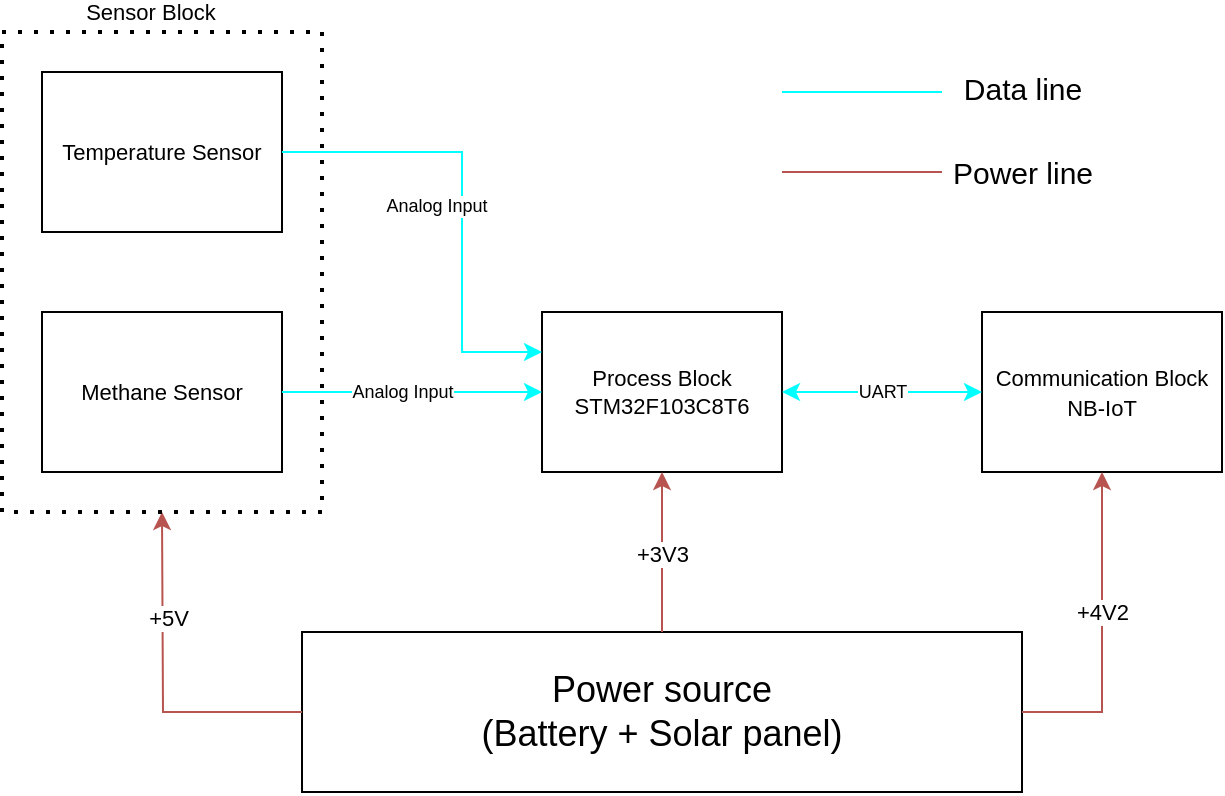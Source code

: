 <mxfile version="24.2.0" type="github">
  <diagram name="Trang-1" id="wszEbrUYoofNr2Puhn1D">
    <mxGraphModel dx="1042" dy="582" grid="1" gridSize="10" guides="1" tooltips="1" connect="1" arrows="1" fold="1" page="1" pageScale="1" pageWidth="827" pageHeight="1169" math="0" shadow="0">
      <root>
        <mxCell id="0" />
        <mxCell id="1" parent="0" />
        <mxCell id="eQCYtkuC7nbkRMiBcqjl-1" value="&lt;font style=&quot;font-size: 18px;&quot;&gt;Power source&lt;/font&gt;&lt;div&gt;&lt;font style=&quot;font-size: 18px;&quot;&gt;(Battery + Solar panel)&lt;/font&gt;&lt;/div&gt;" style="rounded=0;whiteSpace=wrap;html=1;" parent="1" vertex="1">
          <mxGeometry x="200" y="440" width="360" height="80" as="geometry" />
        </mxCell>
        <mxCell id="eQCYtkuC7nbkRMiBcqjl-5" value="" style="edgeStyle=orthogonalEdgeStyle;rounded=0;orthogonalLoop=1;jettySize=auto;html=1;exitX=0;exitY=0.5;exitDx=0;exitDy=0;fillColor=#f8cecc;gradientColor=#ea6b66;strokeColor=#b85450;" parent="1" source="eQCYtkuC7nbkRMiBcqjl-1" edge="1">
          <mxGeometry relative="1" as="geometry">
            <Array as="points" />
            <mxPoint x="99.5" y="480" as="sourcePoint" />
            <mxPoint x="130" y="380" as="targetPoint" />
          </mxGeometry>
        </mxCell>
        <mxCell id="pGBGi0vny768YRediHE3-17" value="+5V" style="edgeLabel;html=1;align=center;verticalAlign=middle;resizable=0;points=[];" parent="eQCYtkuC7nbkRMiBcqjl-5" vertex="1" connectable="0">
          <mxGeometry x="0.379" y="-2" relative="1" as="geometry">
            <mxPoint as="offset" />
          </mxGeometry>
        </mxCell>
        <mxCell id="eQCYtkuC7nbkRMiBcqjl-4" value="&lt;font style=&quot;font-size: 11px;&quot;&gt;Methane Sensor&lt;/font&gt;" style="whiteSpace=wrap;html=1;rounded=0;fontSize=11;" parent="1" vertex="1">
          <mxGeometry x="70" y="280" width="120" height="80" as="geometry" />
        </mxCell>
        <mxCell id="eQCYtkuC7nbkRMiBcqjl-6" value="&lt;span style=&quot;font-size: 11px;&quot;&gt;Process Block&lt;br style=&quot;font-size: 11px;&quot;&gt;STM32F103C8T6&lt;br style=&quot;font-size: 11px;&quot;&gt;&lt;/span&gt;" style="whiteSpace=wrap;html=1;rounded=0;fontSize=11;" parent="1" vertex="1">
          <mxGeometry x="320" y="280" width="120" height="80" as="geometry" />
        </mxCell>
        <mxCell id="eQCYtkuC7nbkRMiBcqjl-8" value="&lt;font style=&quot;font-size: 11px;&quot;&gt;Communication Block&lt;br&gt;NB-IoT&lt;br&gt;&lt;/font&gt;" style="whiteSpace=wrap;html=1;rounded=0;" parent="1" vertex="1">
          <mxGeometry x="540" y="280" width="120" height="80" as="geometry" />
        </mxCell>
        <mxCell id="zZHvQ5DF7Thb-Ciblgxm-5" value="" style="edgeStyle=orthogonalEdgeStyle;rounded=0;orthogonalLoop=1;jettySize=auto;html=1;entryX=0.5;entryY=1;entryDx=0;entryDy=0;exitX=1;exitY=0.5;exitDx=0;exitDy=0;fillColor=#f8cecc;gradientColor=#ea6b66;strokeColor=#b85450;" parent="1" source="eQCYtkuC7nbkRMiBcqjl-1" target="eQCYtkuC7nbkRMiBcqjl-8" edge="1">
          <mxGeometry relative="1" as="geometry">
            <Array as="points" />
            <mxPoint x="210" y="490" as="sourcePoint" />
            <mxPoint x="150" y="370" as="targetPoint" />
          </mxGeometry>
        </mxCell>
        <mxCell id="HHp14SFNo4yfRmHItonF-1" value="+4V2" style="edgeLabel;html=1;align=center;verticalAlign=middle;resizable=0;points=[];" vertex="1" connectable="0" parent="zZHvQ5DF7Thb-Ciblgxm-5">
          <mxGeometry x="0.352" y="-4" relative="1" as="geometry">
            <mxPoint x="-4" y="18" as="offset" />
          </mxGeometry>
        </mxCell>
        <mxCell id="zZHvQ5DF7Thb-Ciblgxm-6" value="" style="edgeStyle=orthogonalEdgeStyle;rounded=0;orthogonalLoop=1;jettySize=auto;html=1;entryX=0.5;entryY=1;entryDx=0;entryDy=0;exitX=0.5;exitY=0;exitDx=0;exitDy=0;fillColor=#f8cecc;gradientColor=#ea6b66;strokeColor=#b85450;" parent="1" source="eQCYtkuC7nbkRMiBcqjl-1" target="eQCYtkuC7nbkRMiBcqjl-6" edge="1">
          <mxGeometry relative="1" as="geometry">
            <Array as="points" />
            <mxPoint x="630" y="491" as="sourcePoint" />
            <mxPoint x="630" y="370" as="targetPoint" />
          </mxGeometry>
        </mxCell>
        <mxCell id="pGBGi0vny768YRediHE3-16" value="+3V3" style="edgeLabel;html=1;align=center;verticalAlign=middle;resizable=0;points=[];" parent="zZHvQ5DF7Thb-Ciblgxm-6" vertex="1" connectable="0">
          <mxGeometry x="0.19" y="1" relative="1" as="geometry">
            <mxPoint x="1" y="8" as="offset" />
          </mxGeometry>
        </mxCell>
        <mxCell id="zZHvQ5DF7Thb-Ciblgxm-7" value="" style="endArrow=classic;html=1;rounded=0;exitX=1;exitY=0.5;exitDx=0;exitDy=0;entryX=0;entryY=0.5;entryDx=0;entryDy=0;fillColor=#dae8fc;gradientColor=#7ea6e0;strokeColor=#00FFFF;" parent="1" source="eQCYtkuC7nbkRMiBcqjl-4" target="eQCYtkuC7nbkRMiBcqjl-6" edge="1">
          <mxGeometry width="50" height="50" relative="1" as="geometry">
            <mxPoint x="390" y="310" as="sourcePoint" />
            <mxPoint x="440" y="260" as="targetPoint" />
          </mxGeometry>
        </mxCell>
        <mxCell id="zZHvQ5DF7Thb-Ciblgxm-8" value="&lt;font style=&quot;font-size: 9px;&quot;&gt;Analog Input&lt;/font&gt;" style="edgeLabel;html=1;align=center;verticalAlign=middle;resizable=0;points=[];fontColor=#000000;fontSize=9;" parent="zZHvQ5DF7Thb-Ciblgxm-7" vertex="1" connectable="0">
          <mxGeometry x="-0.304" y="3" relative="1" as="geometry">
            <mxPoint x="15" y="3" as="offset" />
          </mxGeometry>
        </mxCell>
        <mxCell id="zZHvQ5DF7Thb-Ciblgxm-12" value="" style="endArrow=classic;startArrow=classic;html=1;rounded=0;entryX=0;entryY=0.5;entryDx=0;entryDy=0;exitX=1;exitY=0.5;exitDx=0;exitDy=0;strokeColor=#00FFFF;" parent="1" source="eQCYtkuC7nbkRMiBcqjl-6" target="eQCYtkuC7nbkRMiBcqjl-8" edge="1">
          <mxGeometry width="50" height="50" relative="1" as="geometry">
            <mxPoint x="390" y="300" as="sourcePoint" />
            <mxPoint x="440" y="250" as="targetPoint" />
          </mxGeometry>
        </mxCell>
        <mxCell id="zZHvQ5DF7Thb-Ciblgxm-13" value="UART" style="edgeLabel;html=1;align=center;verticalAlign=middle;resizable=0;points=[];fontSize=9;fontColor=#000000;" parent="zZHvQ5DF7Thb-Ciblgxm-12" vertex="1" connectable="0">
          <mxGeometry x="0.076" y="-1" relative="1" as="geometry">
            <mxPoint x="-4" y="-1" as="offset" />
          </mxGeometry>
        </mxCell>
        <mxCell id="zZHvQ5DF7Thb-Ciblgxm-15" value="" style="endArrow=none;html=1;rounded=0;strokeColor=#00FFFF;" parent="1" edge="1">
          <mxGeometry width="50" height="50" relative="1" as="geometry">
            <mxPoint x="440" y="170" as="sourcePoint" />
            <mxPoint x="520" y="170" as="targetPoint" />
          </mxGeometry>
        </mxCell>
        <mxCell id="zZHvQ5DF7Thb-Ciblgxm-17" value="Data line" style="edgeLabel;html=1;align=center;verticalAlign=middle;resizable=0;points=[];fontSize=15;" parent="zZHvQ5DF7Thb-Ciblgxm-15" vertex="1" connectable="0">
          <mxGeometry x="0.445" y="2" relative="1" as="geometry">
            <mxPoint x="62" as="offset" />
          </mxGeometry>
        </mxCell>
        <mxCell id="zZHvQ5DF7Thb-Ciblgxm-16" value="" style="endArrow=none;html=1;rounded=0;fillColor=#f8cecc;gradientColor=#ea6b66;strokeColor=#b85450;" parent="1" edge="1">
          <mxGeometry width="50" height="50" relative="1" as="geometry">
            <mxPoint x="440" y="210" as="sourcePoint" />
            <mxPoint x="520" y="210" as="targetPoint" />
          </mxGeometry>
        </mxCell>
        <mxCell id="zZHvQ5DF7Thb-Ciblgxm-18" value="Power line" style="edgeLabel;html=1;align=center;verticalAlign=middle;resizable=0;points=[];fontSize=15;" parent="zZHvQ5DF7Thb-Ciblgxm-16" vertex="1" connectable="0">
          <mxGeometry x="0.37" y="3" relative="1" as="geometry">
            <mxPoint x="65" y="3" as="offset" />
          </mxGeometry>
        </mxCell>
        <mxCell id="pGBGi0vny768YRediHE3-10" value="&lt;font style=&quot;font-size: 11px;&quot;&gt;Temperature Sensor&lt;/font&gt;" style="whiteSpace=wrap;html=1;rounded=0;fontSize=11;" parent="1" vertex="1">
          <mxGeometry x="70" y="160" width="120" height="80" as="geometry" />
        </mxCell>
        <mxCell id="pGBGi0vny768YRediHE3-11" value="" style="endArrow=none;dashed=1;html=1;dashPattern=1 3;strokeWidth=2;rounded=0;" parent="1" edge="1">
          <mxGeometry width="50" height="50" relative="1" as="geometry">
            <mxPoint x="50" y="140" as="sourcePoint" />
            <mxPoint x="50" y="140" as="targetPoint" />
            <Array as="points">
              <mxPoint x="210" y="140" />
              <mxPoint x="210" y="380" />
              <mxPoint x="50" y="380" />
            </Array>
          </mxGeometry>
        </mxCell>
        <mxCell id="pGBGi0vny768YRediHE3-15" value="Sensor Block" style="edgeLabel;html=1;align=center;verticalAlign=middle;resizable=0;points=[];" parent="pGBGi0vny768YRediHE3-11" vertex="1" connectable="0">
          <mxGeometry x="-0.844" y="-1" relative="1" as="geometry">
            <mxPoint x="11" y="-11" as="offset" />
          </mxGeometry>
        </mxCell>
        <mxCell id="pGBGi0vny768YRediHE3-13" value="" style="endArrow=classic;html=1;rounded=0;exitX=1;exitY=0.5;exitDx=0;exitDy=0;entryX=0;entryY=0.25;entryDx=0;entryDy=0;fillColor=#dae8fc;gradientColor=#7ea6e0;strokeColor=#00FFFF;" parent="1" source="pGBGi0vny768YRediHE3-10" target="eQCYtkuC7nbkRMiBcqjl-6" edge="1">
          <mxGeometry width="50" height="50" relative="1" as="geometry">
            <mxPoint x="230" y="330" as="sourcePoint" />
            <mxPoint x="330" y="330" as="targetPoint" />
            <Array as="points">
              <mxPoint x="280" y="200" />
              <mxPoint x="280" y="300" />
            </Array>
          </mxGeometry>
        </mxCell>
        <mxCell id="pGBGi0vny768YRediHE3-14" value="&lt;font style=&quot;font-size: 9px;&quot;&gt;Analog Input&lt;/font&gt;" style="edgeLabel;html=1;align=center;verticalAlign=middle;resizable=0;points=[];fontColor=#000000;fontSize=9;" parent="pGBGi0vny768YRediHE3-13" vertex="1" connectable="0">
          <mxGeometry x="-0.304" y="3" relative="1" as="geometry">
            <mxPoint x="-3" y="30" as="offset" />
          </mxGeometry>
        </mxCell>
      </root>
    </mxGraphModel>
  </diagram>
</mxfile>
